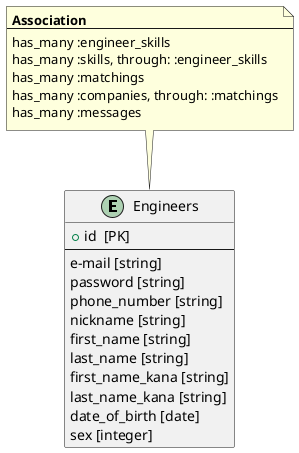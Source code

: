 @startuml engineer

entity "Engineers" as engineer {
  +id  [PK]
  --
  e-mail [string]
  password [string]
  phone_number [string]
  nickname [string]
  first_name [string]
  last_name [string]
  first_name_kana [string]
  last_name_kana [string]
  date_of_birth [date]
  sex [integer]
}

note top
  **Association**
  --
  has_many :engineer_skills
  has_many :skills, through: :engineer_skills
  has_many :matchings
  has_many :companies, through: :matchings
  has_many :messages
end note

@enduml